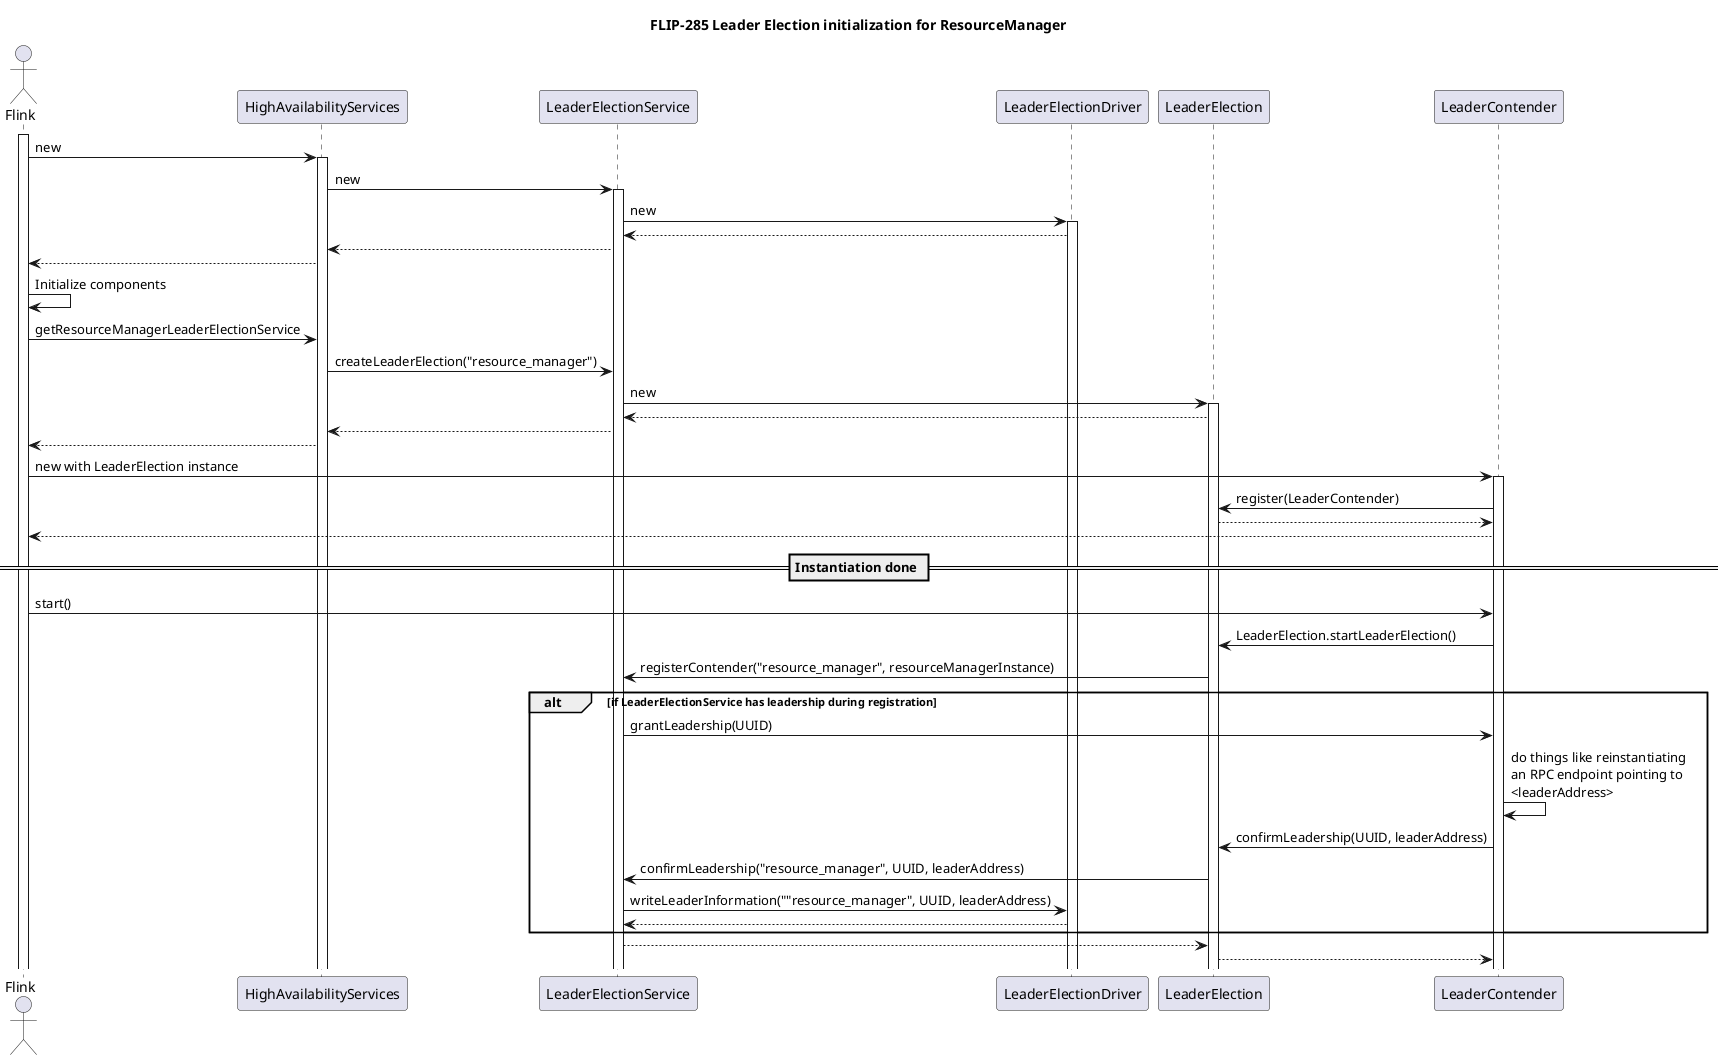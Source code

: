 @startuml

title FLIP-285 Leader Election initialization for ResourceManager

actor Flink
participant HighAvailabilityServices as HAS
participant LeaderElectionService as LES
participant LeaderElectionDriver as LED
participant LeaderElection as LE
participant LeaderContender as LC

activate Flink
Flink -> HAS : new
activate HAS
HAS -> LES : new
activate LES
LES -> LED : new
activate LED
LED --> LES
LES --> HAS
HAS --> Flink
Flink -> Flink : Initialize components
Flink -> HAS : getResourceManagerLeaderElectionService
HAS -> LES : createLeaderElection("resource_manager")
LES -> LE : new
activate LE
LE --> LES
LES --> HAS
HAS --> Flink
Flink -> LC : new with LeaderElection instance
activate LC
LC -> LE : register(LeaderContender)
LE --> LC
LC --> Flink
== Instantiation done ==
Flink -> LC : start()
LC -> LE : LeaderElection.startLeaderElection()
LE -> LES : registerContender("resource_manager", resourceManagerInstance)
alt if LeaderElectionService has leadership during registration
LES -> LC : grantLeadership(UUID)
LC -> LC : do things like reinstantiating\nan RPC endpoint pointing to\n<leaderAddress>
LC -> LE : confirmLeadership(UUID, leaderAddress)
LE -> LES : confirmLeadership("resource_manager", UUID, leaderAddress)
LES -> LED : writeLeaderInformation(""resource_manager", UUID, leaderAddress)
LED --> LES
end
LES --> LE
LE --> LC

@enduml
